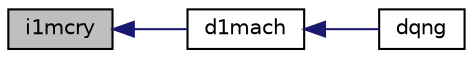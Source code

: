 digraph "i1mcry"
{
  edge [fontname="Helvetica",fontsize="10",labelfontname="Helvetica",labelfontsize="10"];
  node [fontname="Helvetica",fontsize="10",shape=record];
  rankdir="LR";
  Node1 [label="i1mcry",height=0.2,width=0.4,color="black", fillcolor="grey75", style="filled", fontcolor="black"];
  Node1 -> Node2 [dir="back",color="midnightblue",fontsize="10",style="solid",fontname="Helvetica"];
  Node2 [label="d1mach",height=0.2,width=0.4,color="black", fillcolor="white", style="filled",URL="$d1mach_8f.html#a7a3be53092170a21b09f971747d70cf0"];
  Node2 -> Node3 [dir="back",color="midnightblue",fontsize="10",style="solid",fontname="Helvetica"];
  Node3 [label="dqng",height=0.2,width=0.4,color="black", fillcolor="white", style="filled",URL="$dqng_8f.html#ac0e660c1efe97cbf963f6d3ba6cd4a2c"];
}
